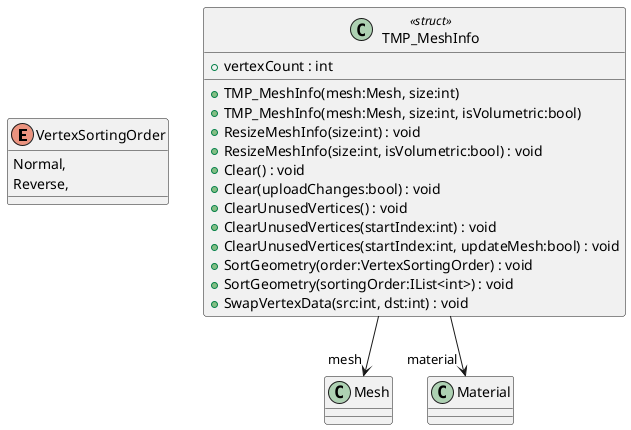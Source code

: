 @startuml
enum VertexSortingOrder {
    Normal,
    Reverse,
}
class TMP_MeshInfo <<struct>> {
    + vertexCount : int
    + TMP_MeshInfo(mesh:Mesh, size:int)
    + TMP_MeshInfo(mesh:Mesh, size:int, isVolumetric:bool)
    + ResizeMeshInfo(size:int) : void
    + ResizeMeshInfo(size:int, isVolumetric:bool) : void
    + Clear() : void
    + Clear(uploadChanges:bool) : void
    + ClearUnusedVertices() : void
    + ClearUnusedVertices(startIndex:int) : void
    + ClearUnusedVertices(startIndex:int, updateMesh:bool) : void
    + SortGeometry(order:VertexSortingOrder) : void
    + SortGeometry(sortingOrder:IList<int>) : void
    + SwapVertexData(src:int, dst:int) : void
}
TMP_MeshInfo --> "mesh" Mesh
TMP_MeshInfo --> "material" Material
@enduml
